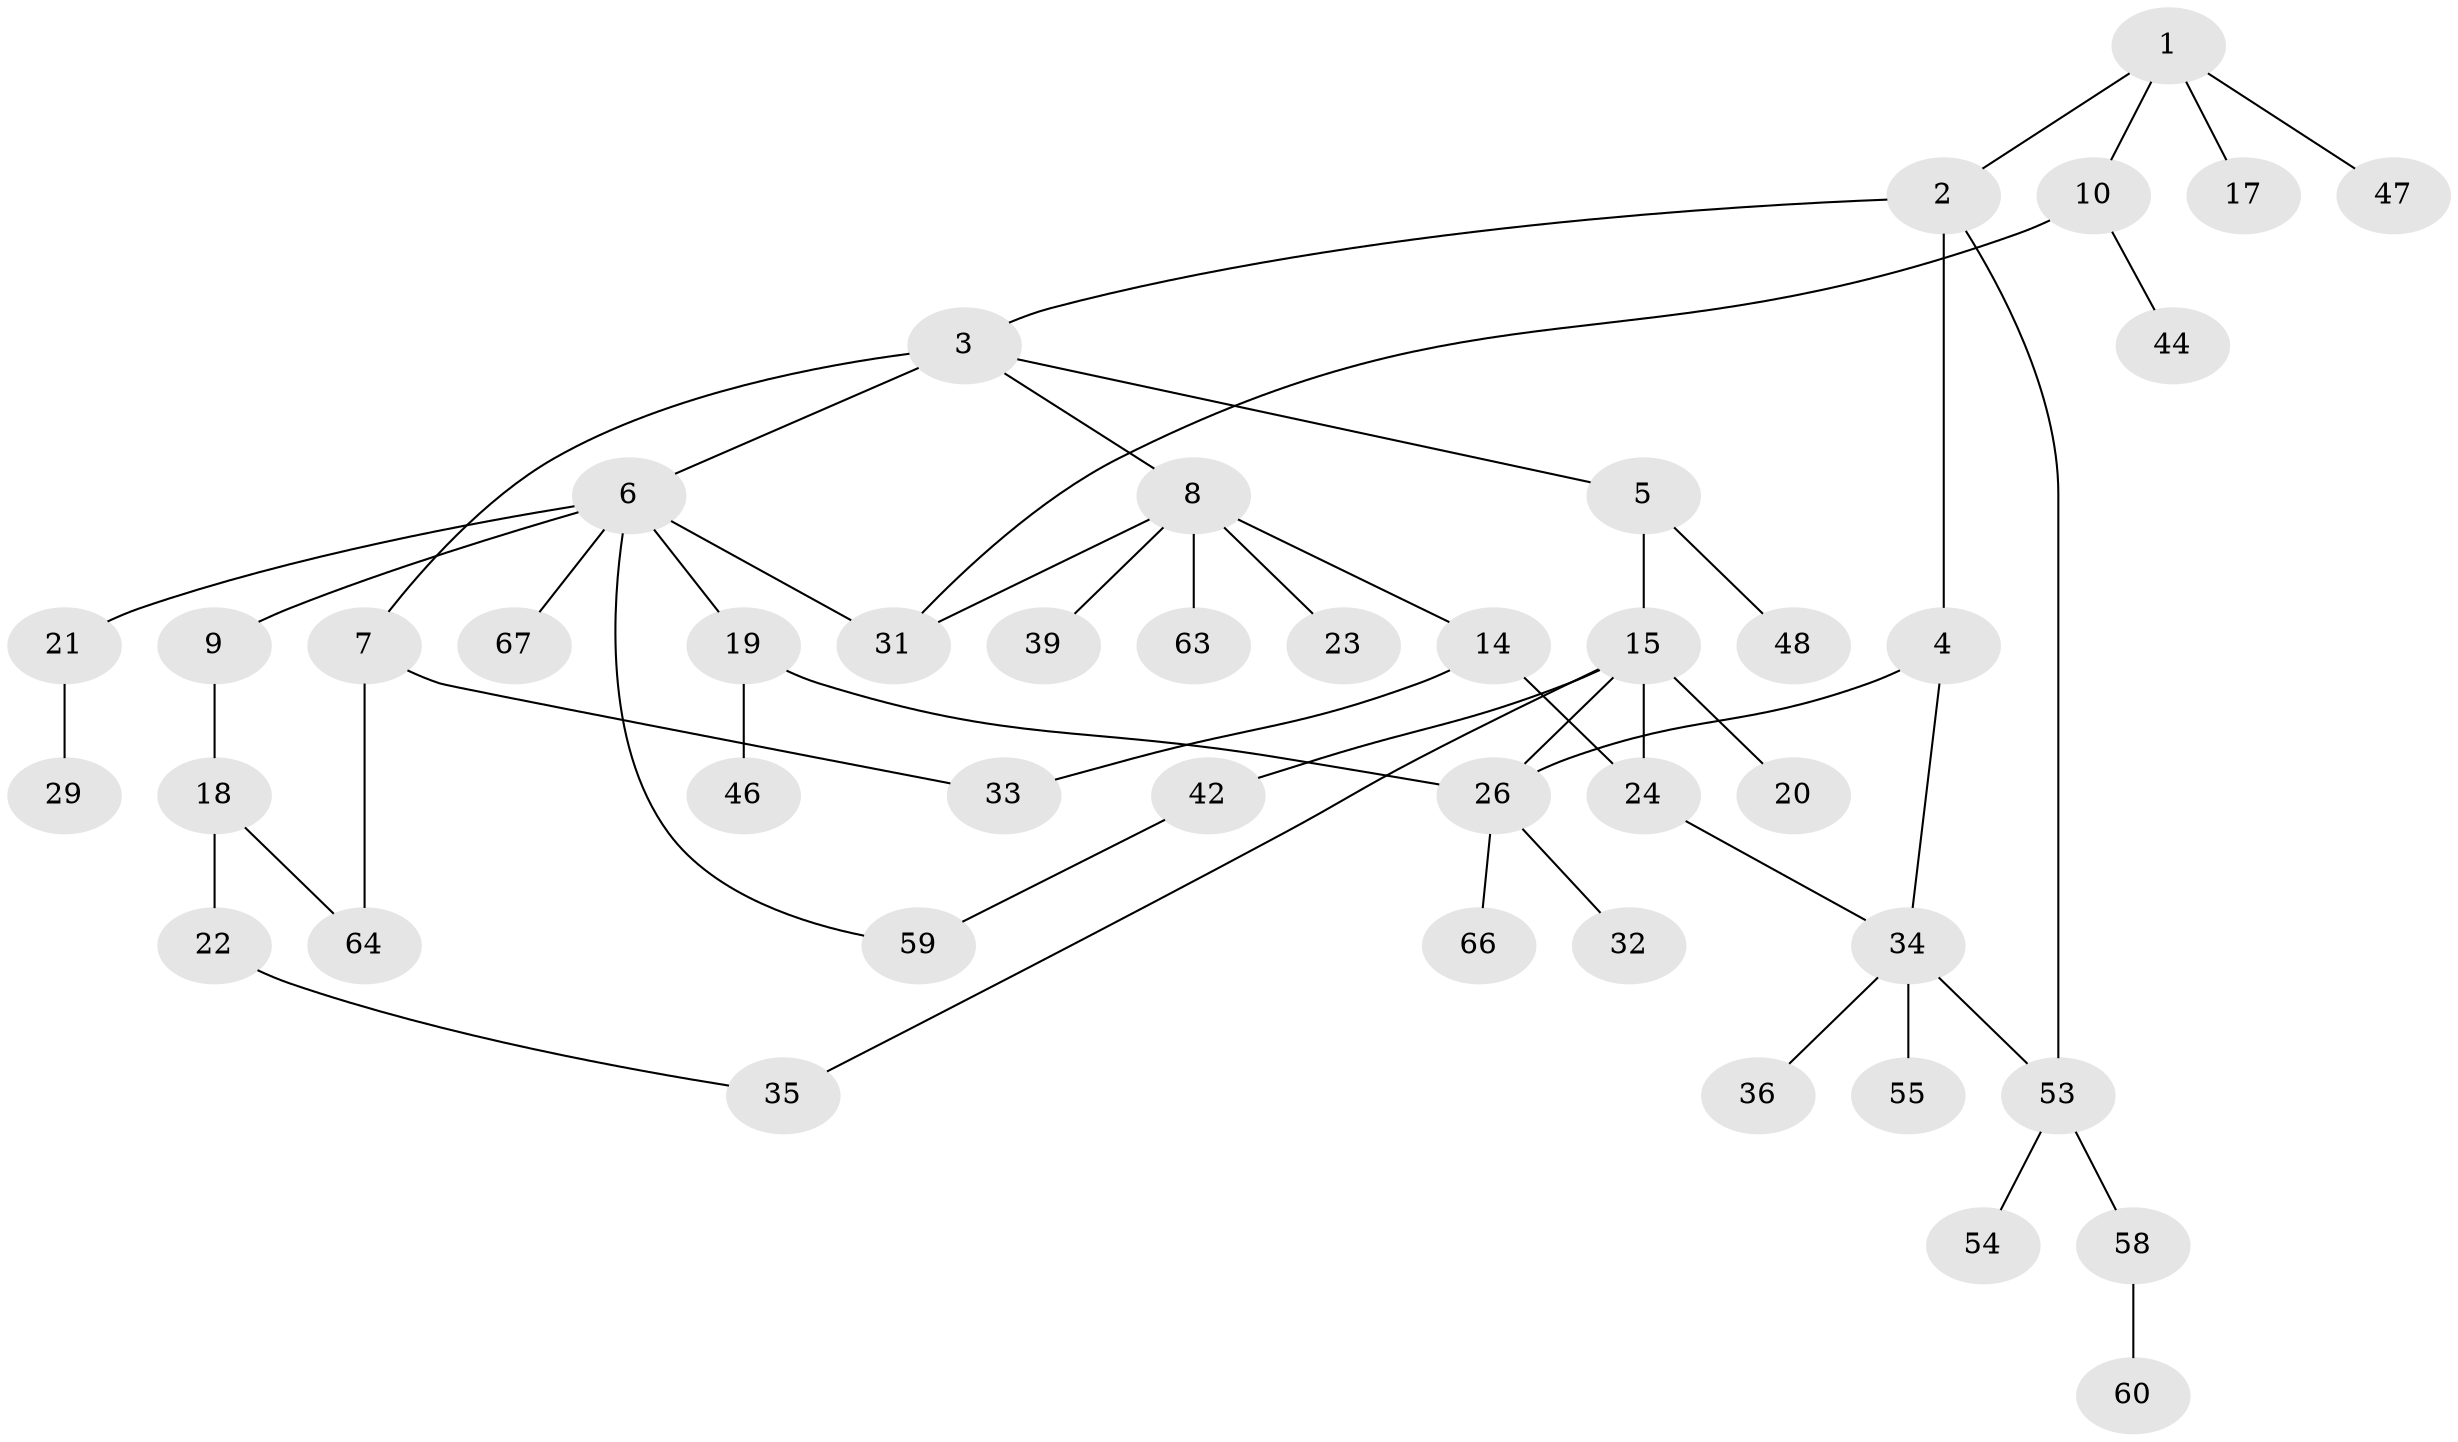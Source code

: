 // original degree distribution, {4: 0.07042253521126761, 5: 0.056338028169014086, 6: 0.028169014084507043, 2: 0.3380281690140845, 7: 0.014084507042253521, 3: 0.14084507042253522, 1: 0.352112676056338}
// Generated by graph-tools (version 1.1) at 2025/41/03/06/25 10:41:29]
// undirected, 44 vertices, 54 edges
graph export_dot {
graph [start="1"]
  node [color=gray90,style=filled];
  1 [super="+27"];
  2 [super="+41"];
  3 [super="+12"];
  4 [super="+11"];
  5 [super="+13"];
  6 [super="+16"];
  7 [super="+62"];
  8 [super="+51"];
  9 [super="+40"];
  10 [super="+49"];
  14 [super="+43"];
  15 [super="+28"];
  17;
  18 [super="+25"];
  19 [super="+65"];
  20 [super="+71"];
  21 [super="+30"];
  22 [super="+50"];
  23;
  24 [super="+45"];
  26 [super="+68"];
  29 [super="+38"];
  31 [super="+37"];
  32 [super="+52"];
  33;
  34 [super="+56"];
  35;
  36;
  39;
  42;
  44;
  46;
  47 [super="+57"];
  48;
  53 [super="+69"];
  54;
  55;
  58;
  59 [super="+61"];
  60;
  63;
  64 [super="+70"];
  66;
  67;
  1 -- 2;
  1 -- 10;
  1 -- 17;
  1 -- 47;
  2 -- 3;
  2 -- 4;
  2 -- 53;
  3 -- 5;
  3 -- 6;
  3 -- 7;
  3 -- 8;
  4 -- 34;
  4 -- 26;
  5 -- 48;
  5 -- 15;
  6 -- 9;
  6 -- 59;
  6 -- 67;
  6 -- 19;
  6 -- 21;
  6 -- 31;
  7 -- 33;
  7 -- 64;
  8 -- 14;
  8 -- 23;
  8 -- 39;
  8 -- 63;
  8 -- 31;
  9 -- 18;
  10 -- 44;
  10 -- 31;
  14 -- 24;
  14 -- 33;
  15 -- 20;
  15 -- 24;
  15 -- 26;
  15 -- 35;
  15 -- 42;
  18 -- 22;
  18 -- 64;
  19 -- 46;
  19 -- 26;
  21 -- 29;
  22 -- 35;
  24 -- 34;
  26 -- 32;
  26 -- 66;
  34 -- 36;
  34 -- 53;
  34 -- 55;
  42 -- 59;
  53 -- 54;
  53 -- 58;
  58 -- 60;
}
